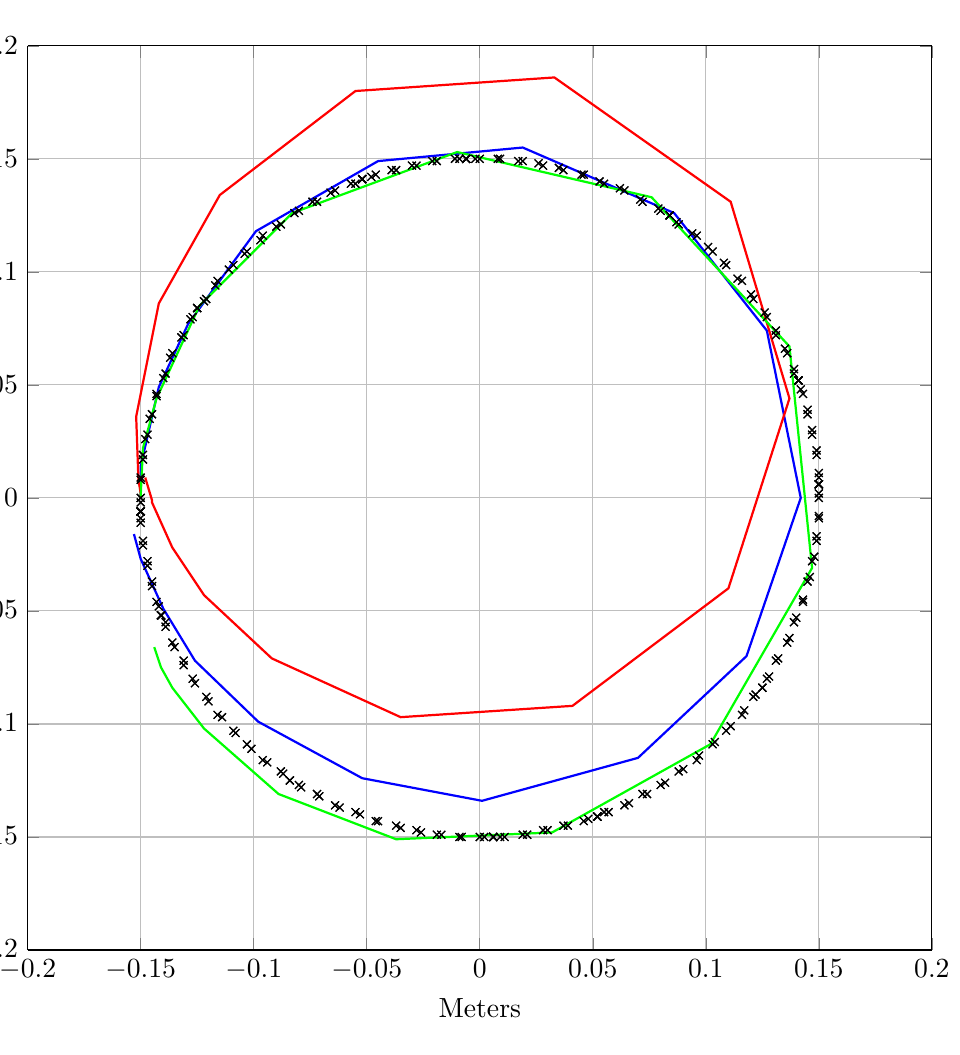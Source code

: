 % This file was created by matlab2tikz.
%
%The latest updates can be retrieved from
%  http://www.mathworks.com/matlabcentral/fileexchange/22022-matlab2tikz-matlab2tikz
%where you can also make suggestions and rate matlab2tikz.
%
\begin{tikzpicture}[trim axis left, trim axis right]

\begin{axis}[%
width=4.521in,
height=4.521in,
at={(0.758in,0.481in)},
scale only axis,
separate axis lines,
every outer x axis line/.append style={black},
every x tick label/.append style={font=\color{black},/pgf/number format/fixed},
xmin=-0.2,
xmax=0.2,
xlabel={Meters},
xmajorgrids,
every outer y axis line/.append style={black},
every y tick label/.append style={font=\color{black},/pgf/number format/fixed},
ymin=-0.2,
ymax=0.2,
ylabel={Meters},
ymajorgrids,
axis background/.style={fill=white},
]
\addplot [color=black,only marks,mark=x,mark options={solid},forget plot]
  table[row sep=crcr]{%
0.15	0\\
0.15	0.002\\
0.15	0.006\\
0.15	0.011\\
0.149	0.019\\
0.147	0.028\\
0.145	0.039\\
0.141	0.052\\
0.135	0.066\\
0.127	0.08\\
0.116	0.096\\
0.101	0.111\\
0.084	0.125\\
0.062	0.137\\
0.037	0.145\\
0.009	0.15\\
-0.021	0.149\\
-0.052	0.141\\
-0.082	0.126\\
-0.109	0.103\\
-0.131	0.072\\
-0.146	0.035\\
-0.15	-0.006\\
-0.142	-0.048\\
-0.121	-0.088\\
-0.088	-0.121\\
-0.045	-0.143\\
0.006	-0.15\\
0.057	-0.139\\
0.103	-0.109\\
0.136	-0.064\\
0.15	-0.008\\
0.141	0.052\\
0.108	0.104\\
0.055	0.139\\
-0.009	0.15\\
-0.074	0.131\\
-0.125	0.084\\
-0.149	0.017\\
-0.139	-0.055\\
-0.096	-0.116\\
-0.026	-0.148\\
0.052	-0.141\\
0.117	-0.094\\
0.149	-0.019\\
0.136	0.064\\
0.079	0.128\\
-0.006	0.15\\
-0.09	0.12\\
-0.143	0.046\\
-0.143	-0.046\\
-0.087	-0.122\\
0.006	-0.15\\
0.097	-0.114\\
0.147	-0.028\\
0.131	0.072\\
0.053	0.14\\
-0.052	0.141\\
-0.132	0.071\\
-0.145	-0.037\\
-0.08	-0.127\\
0.03	-0.147\\
0.125	-0.084\\
0.147	0.03\\
0.08	0.127\\
-0.037	0.145\\
-0.132	0.071\\
-0.141	-0.052\\
-0.053	-0.14\\
0.072	-0.131\\
0.147	-0.028\\
0.114	0.097\\
-0.006	0.15\\
-0.122	0.087\\
-0.143	-0.046\\
-0.046	-0.143\\
0.09	-0.12\\
0.15	0.006\\
0.079	0.128\\
-0.064	0.136\\
-0.149	0.019\\
-0.094	-0.117\\
0.052	-0.141\\
0.148	-0.026\\
0.096	0.116\\
-0.055	0.139\\
-0.149	0.017\\
-0.084	-0.125\\
0.074	-0.131\\
0.15	0.009\\
0.055	0.139\\
-0.104	0.108\\
-0.141	-0.052\\
-0.008	-0.15\\
0.136	-0.064\\
0.109	0.103\\
-0.057	0.139\\
-0.15	-0.006\\
-0.045	-0.143\\
0.121	-0.088\\
0.121	0.088\\
-0.048	0.142\\
-0.15	-0.006\\
-0.035	-0.146\\
0.131	-0.072\\
0.103	0.109\\
-0.082	0.126\\
-0.141	-0.052\\
0.021	-0.149\\
0.15	-0.009\\
0.037	0.145\\
-0.137	0.062\\
-0.084	-0.125\\
0.111	-0.101\\
0.116	0.096\\
-0.08	0.127\\
-0.135	-0.066\\
0.052	-0.141\\
0.145	0.039\\
-0.028	0.147\\
-0.149	-0.019\\
0.011	-0.15\\
0.15	0.006\\
-0.002	0.15\\
-0.15	-1.73e-15\\
3.037e-15	-0.15\\
0.15	0.002\\
-0.006	0.15\\
-0.15	-0.011\\
0.019	-0.149\\
0.147	0.028\\
-0.039	0.145\\
-0.141	-0.052\\
0.066	-0.135\\
0.127	0.08\\
-0.096	0.116\\
-0.101	-0.111\\
0.125	-0.084\\
0.062	0.137\\
-0.145	0.037\\
-0.009	-0.15\\
0.149	0.021\\
-0.052	0.141\\
-0.126	-0.082\\
0.109	-0.103\\
0.072	0.131\\
-0.146	0.035\\
0.006	-0.15\\
0.142	0.048\\
-0.088	0.121\\
-0.088	-0.121\\
0.143	-0.045\\
-0.006	0.15\\
-0.139	-0.057\\
0.103	-0.109\\
0.064	0.136\\
-0.15	0.008\\
0.052	-0.141\\
0.108	0.104\\
-0.139	0.055\\
0.009	-0.15\\
0.131	0.074\\
-0.125	0.084\\
-0.017	-0.149\\
0.139	0.055\\
-0.116	0.096\\
-0.026	-0.148\\
0.141	0.052\\
-0.117	0.094\\
-0.019	-0.149\\
0.136	0.064\\
-0.128	0.079\\
0.006	-0.15\\
0.12	0.09\\
-0.143	0.046\\
0.046	-0.143\\
0.087	0.122\\
-0.15	-0.006\\
0.097	-0.114\\
0.028	0.147\\
-0.131	-0.072\\
0.14	-0.053\\
-0.052	0.141\\
-0.071	-0.132\\
0.145	0.037\\
-0.127	0.08\\
0.03	-0.147\\
0.084	0.125\\
-0.147	-0.03\\
0.127	-0.08\\
-0.037	0.145\\
-0.071	-0.132\\
0.141	0.052\\
-0.14	0.053\\
0.072	-0.131\\
0.028	0.147\\
-0.114	-0.097\\
0.15	0.006\\
-0.122	0.087\\
0.046	-0.143\\
0.046	0.143\\
-0.12	-0.09\\
0.15	0.006\\
-0.128	0.079\\
0.064	-0.136\\
0.019	0.149\\
-0.094	-0.117\\
0.141	0.052\\
-0.148	0.026\\
0.116	-0.096\\
-0.055	0.139\\
-0.017	-0.149\\
0.084	0.125\\
-0.131	-0.074\\
0.15	0.009\\
-0.139	0.055\\
0.104	-0.108\\
-0.052	0.141\\
-0.008	-0.15\\
0.064	0.136\\
-0.109	-0.103\\
0.139	0.057\\
-0.15	-0.006\\
0.143	-0.045\\
-0.121	0.088\\
0.088	-0.121\\
-0.048	0.142\\
0.006	-0.15\\
0.035	0.146\\
-0.072	-0.131\\
0.103	0.109\\
-0.126	-0.082\\
0.141	0.052\\
-0.149	-0.021\\
0.15	-0.009\\
-0.145	0.037\\
0.137	-0.062\\
-0.125	0.084\\
0.111	-0.101\\
-0.096	0.116\\
0.08	-0.127\\
-0.066	0.135\\
0.052	-0.141\\
-0.039	0.145\\
0.028	-0.147\\
-0.019	0.149\\
0.011	-0.15\\
-0.006	0.15\\
0.002	-0.15\\
-2.425e-14	0.15\\
1.483e-14	-0.15\\
-0.002	0.15\\
0.006	-0.15\\
-0.011	0.15\\
0.019	-0.149\\
-0.028	0.147\\
0.039	-0.145\\
-0.052	0.141\\
0.066	-0.135\\
-0.08	0.127\\
0.096	-0.116\\
-0.111	0.101\\
0.125	-0.084\\
-0.137	0.062\\
0.145	-0.037\\
-0.15	0.009\\
0.149	0.021\\
-0.141	-0.052\\
0.126	0.082\\
-0.103	-0.109\\
0.072	0.131\\
-0.035	-0.146\\
-0.006	0.15\\
0.048	-0.142\\
-0.088	0.121\\
0.121	-0.088\\
-0.143	0.045\\
0.15	0.006\\
-0.139	-0.057\\
0.109	0.103\\
-0.064	-0.136\\
0.008	0.15\\
0.052	-0.141\\
-0.104	0.108\\
0.139	-0.055\\
-0.15	-0.009\\
0.131	0.074\\
-0.084	-0.125\\
0.017	0.149\\
0.055	-0.139\\
-0.116	0.096\\
0.148	-0.026\\
-0.141	-0.052\\
0.094	0.117\\
-0.019	-0.149\\
-0.064	0.136\\
0.128	-0.079\\
-0.15	-0.006\\
0.12	0.09\\
-0.046	-0.143\\
-0.046	0.143\\
0.122	-0.087\\
-0.15	-0.006\\
0.114	0.097\\
-0.028	-0.147\\
-0.072	0.131\\
0.14	-0.053\\
-0.141	-0.052\\
0.071	0.132\\
0.037	-0.145\\
-0.127	0.08\\
0.147	0.03\\
-0.084	-0.125\\
-0.03	0.147\\
0.127	-0.08\\
-0.145	-0.037\\
0.071	0.132\\
0.052	-0.141\\
-0.14	0.053\\
0.131	0.072\\
-0.028	-0.147\\
-0.097	0.114\\
0.15	0.006\\
-0.087	-0.122\\
-0.046	0.143\\
0.143	-0.046\\
-0.12	-0.09\\
-0.006	0.15\\
0.128	-0.079\\
-0.136	-0.064\\
0.019	0.149\\
0.117	-0.094\\
-0.141	-0.052\\
0.026	0.148\\
0.116	-0.096\\
-0.139	-0.055\\
0.017	0.149\\
0.125	-0.084\\
-0.131	-0.074\\
-0.009	0.15\\
0.139	-0.055\\
-0.108	-0.104\\
-0.052	0.141\\
0.15	-0.008\\
-0.064	-0.136\\
-0.103	0.109\\
0.139	0.057\\
0.006	-0.15\\
-0.143	0.045\\
0.088	0.121\\
0.088	-0.121\\
-0.142	-0.048\\
-0.006	0.15\\
0.146	-0.035\\
-0.072	-0.131\\
-0.109	0.103\\
0.126	0.082\\
0.052	-0.141\\
-0.149	-0.021\\
0.009	0.15\\
0.145	-0.037\\
-0.062	-0.137\\
-0.125	0.084\\
0.101	0.111\\
0.096	-0.116\\
-0.127	-0.08\\
-0.066	0.135\\
0.141	0.052\\
0.039	-0.145\\
-0.147	-0.028\\
-0.019	0.149\\
0.15	0.011\\
0.006	-0.15\\
-0.15	-0.002\\
-9.324e-14	0.15\\
0.15	1.033e-13\\
0.002	-0.15\\
-0.15	-0.006\\
-0.011	0.15\\
0.149	0.019\\
0.028	-0.147\\
-0.145	-0.039\\
-0.052	0.141\\
0.135	0.066\\
0.08	-0.127\\
-0.116	-0.096\\
-0.111	0.101\\
0.084	0.125\\
0.137	-0.062\\
-0.037	-0.145\\
-0.15	0.009\\
-0.021	0.149\\
0.141	0.052\\
0.082	-0.126\\
-0.103	-0.109\\
-0.131	0.072\\
0.035	0.146\\
0.15	0.006\\
0.048	-0.142\\
-0.121	-0.088\\
-0.121	0.088\\
0.045	0.143\\
0.15	0.006\\
0.057	-0.139\\
-0.109	-0.103\\
-0.136	0.064\\
0.008	0.15\\
0.141	0.052\\
0.104	-0.108\\
-0.055	-0.139\\
-0.15	-0.009\\
-0.074	0.131\\
0.084	0.125\\
0.149	-0.017\\
0.055	-0.139\\
-0.096	-0.116\\
-0.148	0.026\\
-0.052	0.141\\
0.094	0.117\\
0.149	-0.019\\
0.064	-0.136\\
-0.079	-0.128\\
-0.15	-0.006\\
-0.09	0.12\\
0.046	0.143\\
0.143	0.046\\
0.122	-0.087\\
0.006	-0.15\\
-0.114	-0.097\\
-0.147	0.028\\
-0.072	0.131\\
0.053	0.14\\
0.141	0.052\\
0.132	-0.071\\
0.037	-0.145\\
-0.08	-0.127\\
-0.147	-0.03\\
-0.125	0.084\\
-0.03	0.147\\
0.08	0.127\\
0.145	0.037\\
0.132	-0.071\\
0.052	-0.141\\
-0.053	-0.14\\
-0.131	-0.072\\
-0.147	0.028\\
-0.097	0.114\\
-0.006	0.15\\
0.087	0.122\\
0.143	0.046\\
0.143	-0.046\\
0.09	-0.12\\
0.006	-0.15\\
-0.079	-0.128\\
-0.136	-0.064\\
-0.149	0.019\\
-0.117	0.094\\
-0.052	0.141\\
0.026	0.148\\
0.096	0.116\\
0.139	0.055\\
0.149	-0.017\\
0.125	-0.084\\
0.074	-0.131\\
0.009	-0.15\\
-0.055	-0.139\\
-0.108	-0.104\\
-0.141	-0.052\\
-0.15	0.008\\
-0.136	0.064\\
-0.103	0.109\\
-0.057	0.139\\
-0.006	0.15\\
0.045	0.143\\
0.088	0.121\\
0.121	0.088\\
0.142	0.048\\
0.15	0.006\\
0.146	-0.035\\
0.131	-0.072\\
0.109	-0.103\\
0.082	-0.126\\
0.052	-0.141\\
0.021	-0.149\\
-0.009	-0.15\\
-0.037	-0.145\\
-0.062	-0.137\\
-0.084	-0.125\\
-0.101	-0.111\\
-0.116	-0.096\\
-0.127	-0.08\\
-0.135	-0.066\\
-0.141	-0.052\\
-0.145	-0.039\\
-0.147	-0.028\\
-0.149	-0.019\\
-0.15	-0.011\\
-0.15	-0.006\\
-0.15	-0.002\\
-0.15	2.353e-14\\
-0.15	2.357e-14\\
};
\addplot [color=blue,thick,solid,forget plot]
  table[row sep=crcr]{%
-0.15	0\\
-0.15	0\\
-0.15	0\\
-0.15	0.014\\
-0.142	0.049\\
-0.129	0.077\\
-0.099	0.118\\
-0.045	0.149\\
0.019	0.155\\
0.086	0.126\\
0.127	0.074\\
0.142	0.0\\
0.118	-0.07\\
0.07	-0.115\\
0.001	-0.134\\
-0.052	-0.124\\
-0.098	-0.099\\
-0.126	-0.072\\
-0.14	-0.049\\
-0.15	-0.027\\
-0.153	-0.016\\
};
\addplot [color=red,thick,solid,forget plot]
  table[row sep=crcr]{%
-0.15	0\\
-0.15	0\\
-0.15	0\\
-0.15	0.002\\
-0.151	0.008\\
-0.152	0.036\\
-0.142	0.086\\
-0.115	0.134\\
-0.055	0.18\\
0.033	0.186\\
0.111	0.131\\
0.137	0.044\\
0.11	-0.04\\
0.041	-0.092\\
-0.035	-0.097\\
-0.092	-0.071\\
-0.122	-0.043\\
-0.136	-0.022\\
-0.145	-0.002\\
-0.145	-0.001\\
-0.148	0.009\\
};
\addplot [color=green,thick,solid,forget plot]
  table[row sep=crcr]{%
-0.15	0\\
-0.15	0\\
-0.15	0\\
-0.15	0.001\\
-0.149	0.022\\
-0.143	0.044\\
-0.124	0.085\\
-0.083	0.126\\
-0.01	0.153\\
0.076	0.133\\
0.137	0.067\\
0.147	-0.031\\
0.102	-0.109\\
0.032	-0.148\\
-0.037	-0.151\\
-0.089	-0.131\\
-0.122	-0.102\\
-0.136	-0.084\\
-0.141	-0.075\\
-0.141	-0.075\\
-0.144	-0.066\\
};
\end{axis}
\end{tikzpicture}%